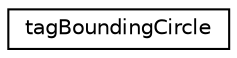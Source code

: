 digraph "Graphical Class Hierarchy"
{
 // LATEX_PDF_SIZE
  edge [fontname="Helvetica",fontsize="10",labelfontname="Helvetica",labelfontsize="10"];
  node [fontname="Helvetica",fontsize="10",shape=record];
  rankdir="LR";
  Node0 [label="tagBoundingCircle",height=0.2,width=0.4,color="black", fillcolor="white", style="filled",URL="$structtag_bounding_circle.html",tooltip=" "];
}
